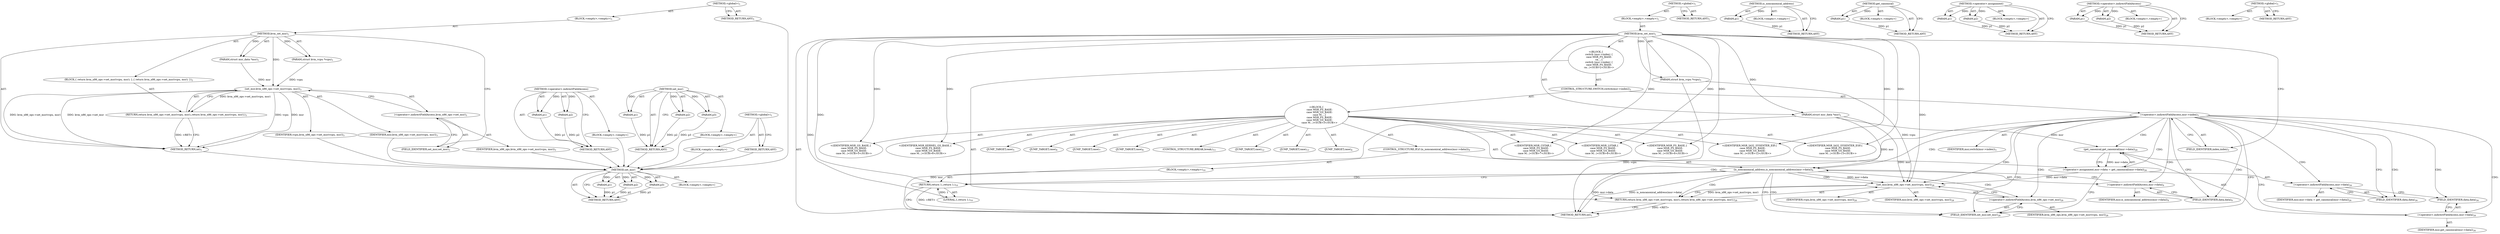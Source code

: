 digraph "&lt;global&gt;" {
vulnerable_6 [label=<(METHOD,&lt;global&gt;)<SUB>1</SUB>>];
vulnerable_7 [label=<(BLOCK,&lt;empty&gt;,&lt;empty&gt;)<SUB>1</SUB>>];
vulnerable_8 [label=<(METHOD,kvm_set_msr)<SUB>1</SUB>>];
vulnerable_9 [label=<(PARAM,struct kvm_vcpu *vcpu)<SUB>1</SUB>>];
vulnerable_10 [label=<(PARAM,struct msr_data *msr)<SUB>1</SUB>>];
vulnerable_11 [label=<(BLOCK,{
 	return kvm_x86_ops-&gt;set_msr(vcpu, msr);
 },{
 	return kvm_x86_ops-&gt;set_msr(vcpu, msr);
 })<SUB>2</SUB>>];
vulnerable_12 [label=<(RETURN,return kvm_x86_ops-&gt;set_msr(vcpu, msr);,return kvm_x86_ops-&gt;set_msr(vcpu, msr);)<SUB>3</SUB>>];
vulnerable_13 [label=<(set_msr,kvm_x86_ops-&gt;set_msr(vcpu, msr))<SUB>3</SUB>>];
vulnerable_14 [label=<(&lt;operator&gt;.indirectFieldAccess,kvm_x86_ops-&gt;set_msr)<SUB>3</SUB>>];
vulnerable_15 [label=<(IDENTIFIER,kvm_x86_ops,kvm_x86_ops-&gt;set_msr(vcpu, msr))<SUB>3</SUB>>];
vulnerable_16 [label=<(FIELD_IDENTIFIER,set_msr,set_msr)<SUB>3</SUB>>];
vulnerable_17 [label=<(IDENTIFIER,vcpu,kvm_x86_ops-&gt;set_msr(vcpu, msr))<SUB>3</SUB>>];
vulnerable_18 [label=<(IDENTIFIER,msr,kvm_x86_ops-&gt;set_msr(vcpu, msr))<SUB>3</SUB>>];
vulnerable_19 [label=<(METHOD_RETURN,int)<SUB>1</SUB>>];
vulnerable_21 [label=<(METHOD_RETURN,ANY)<SUB>1</SUB>>];
vulnerable_46 [label=<(METHOD,&lt;operator&gt;.indirectFieldAccess)>];
vulnerable_47 [label=<(PARAM,p1)>];
vulnerable_48 [label=<(PARAM,p2)>];
vulnerable_49 [label=<(BLOCK,&lt;empty&gt;,&lt;empty&gt;)>];
vulnerable_50 [label=<(METHOD_RETURN,ANY)>];
vulnerable_40 [label=<(METHOD,set_msr)>];
vulnerable_41 [label=<(PARAM,p1)>];
vulnerable_42 [label=<(PARAM,p2)>];
vulnerable_43 [label=<(PARAM,p3)>];
vulnerable_44 [label=<(BLOCK,&lt;empty&gt;,&lt;empty&gt;)>];
vulnerable_45 [label=<(METHOD_RETURN,ANY)>];
vulnerable_34 [label=<(METHOD,&lt;global&gt;)<SUB>1</SUB>>];
vulnerable_35 [label=<(BLOCK,&lt;empty&gt;,&lt;empty&gt;)>];
vulnerable_36 [label=<(METHOD_RETURN,ANY)>];
fixed_94 [label=<(METHOD,set_msr)>];
fixed_95 [label=<(PARAM,p1)>];
fixed_96 [label=<(PARAM,p2)>];
fixed_97 [label=<(PARAM,p3)>];
fixed_98 [label=<(BLOCK,&lt;empty&gt;,&lt;empty&gt;)>];
fixed_99 [label=<(METHOD_RETURN,ANY)>];
fixed_6 [label=<(METHOD,&lt;global&gt;)<SUB>1</SUB>>];
fixed_7 [label=<(BLOCK,&lt;empty&gt;,&lt;empty&gt;)<SUB>1</SUB>>];
fixed_8 [label=<(METHOD,kvm_set_msr)<SUB>1</SUB>>];
fixed_9 [label=<(PARAM,struct kvm_vcpu *vcpu)<SUB>1</SUB>>];
fixed_10 [label=<(PARAM,struct msr_data *msr)<SUB>1</SUB>>];
fixed_11 [label="<(BLOCK,{
	switch (msr-&gt;index) {
	case MSR_FS_BASE:
	ca...,{
	switch (msr-&gt;index) {
	case MSR_FS_BASE:
	ca...)<SUB>2</SUB>>"];
fixed_12 [label=<(CONTROL_STRUCTURE,SWITCH,switch(msr-&gt;index))<SUB>3</SUB>>];
fixed_13 [label=<(&lt;operator&gt;.indirectFieldAccess,msr-&gt;index)<SUB>3</SUB>>];
fixed_14 [label=<(IDENTIFIER,msr,switch(msr-&gt;index))<SUB>3</SUB>>];
fixed_15 [label=<(FIELD_IDENTIFIER,index,index)<SUB>3</SUB>>];
fixed_16 [label="<(BLOCK,{
	case MSR_FS_BASE:
	case MSR_GS_BASE:
	case M...,{
	case MSR_FS_BASE:
	case MSR_GS_BASE:
	case M...)<SUB>3</SUB>>"];
fixed_17 [label=<(JUMP_TARGET,case)<SUB>4</SUB>>];
fixed_18 [label="<(IDENTIFIER,MSR_FS_BASE,{
	case MSR_FS_BASE:
	case MSR_GS_BASE:
	case M...)<SUB>4</SUB>>"];
fixed_19 [label=<(JUMP_TARGET,case)<SUB>5</SUB>>];
fixed_20 [label="<(IDENTIFIER,MSR_GS_BASE,{
	case MSR_FS_BASE:
	case MSR_GS_BASE:
	case M...)<SUB>5</SUB>>"];
fixed_21 [label=<(JUMP_TARGET,case)<SUB>6</SUB>>];
fixed_22 [label="<(IDENTIFIER,MSR_KERNEL_GS_BASE,{
	case MSR_FS_BASE:
	case MSR_GS_BASE:
	case M...)<SUB>6</SUB>>"];
fixed_23 [label=<(JUMP_TARGET,case)<SUB>7</SUB>>];
fixed_24 [label="<(IDENTIFIER,MSR_CSTAR,{
	case MSR_FS_BASE:
	case MSR_GS_BASE:
	case M...)<SUB>7</SUB>>"];
fixed_25 [label=<(JUMP_TARGET,case)<SUB>8</SUB>>];
fixed_26 [label="<(IDENTIFIER,MSR_LSTAR,{
	case MSR_FS_BASE:
	case MSR_GS_BASE:
	case M...)<SUB>8</SUB>>"];
fixed_27 [label=<(CONTROL_STRUCTURE,IF,if (is_noncanonical_address(msr-&gt;data)))<SUB>9</SUB>>];
fixed_28 [label=<(is_noncanonical_address,is_noncanonical_address(msr-&gt;data))<SUB>9</SUB>>];
fixed_29 [label=<(&lt;operator&gt;.indirectFieldAccess,msr-&gt;data)<SUB>9</SUB>>];
fixed_30 [label=<(IDENTIFIER,msr,is_noncanonical_address(msr-&gt;data))<SUB>9</SUB>>];
fixed_31 [label=<(FIELD_IDENTIFIER,data,data)<SUB>9</SUB>>];
fixed_32 [label=<(BLOCK,&lt;empty&gt;,&lt;empty&gt;)<SUB>10</SUB>>];
fixed_33 [label=<(RETURN,return 1;,return 1;)<SUB>10</SUB>>];
fixed_34 [label=<(LITERAL,1,return 1;)<SUB>10</SUB>>];
fixed_35 [label=<(CONTROL_STRUCTURE,BREAK,break;)<SUB>11</SUB>>];
fixed_36 [label=<(JUMP_TARGET,case)<SUB>12</SUB>>];
fixed_37 [label="<(IDENTIFIER,MSR_IA32_SYSENTER_EIP,{
	case MSR_FS_BASE:
	case MSR_GS_BASE:
	case M...)<SUB>12</SUB>>"];
fixed_38 [label=<(JUMP_TARGET,case)<SUB>13</SUB>>];
fixed_39 [label="<(IDENTIFIER,MSR_IA32_SYSENTER_ESP,{
	case MSR_FS_BASE:
	case MSR_GS_BASE:
	case M...)<SUB>13</SUB>>"];
fixed_40 [label=<(&lt;operator&gt;.assignment,msr-&gt;data = get_canonical(msr-&gt;data))<SUB>26</SUB>>];
fixed_41 [label=<(&lt;operator&gt;.indirectFieldAccess,msr-&gt;data)<SUB>26</SUB>>];
fixed_42 [label=<(IDENTIFIER,msr,msr-&gt;data = get_canonical(msr-&gt;data))<SUB>26</SUB>>];
fixed_43 [label=<(FIELD_IDENTIFIER,data,data)<SUB>26</SUB>>];
fixed_44 [label=<(get_canonical,get_canonical(msr-&gt;data))<SUB>26</SUB>>];
fixed_45 [label=<(&lt;operator&gt;.indirectFieldAccess,msr-&gt;data)<SUB>26</SUB>>];
fixed_46 [label=<(IDENTIFIER,msr,get_canonical(msr-&gt;data))<SUB>26</SUB>>];
fixed_47 [label=<(FIELD_IDENTIFIER,data,data)<SUB>26</SUB>>];
fixed_48 [label=<(RETURN,return kvm_x86_ops-&gt;set_msr(vcpu, msr);,return kvm_x86_ops-&gt;set_msr(vcpu, msr);)<SUB>28</SUB>>];
fixed_49 [label=<(set_msr,kvm_x86_ops-&gt;set_msr(vcpu, msr))<SUB>28</SUB>>];
fixed_50 [label=<(&lt;operator&gt;.indirectFieldAccess,kvm_x86_ops-&gt;set_msr)<SUB>28</SUB>>];
fixed_51 [label=<(IDENTIFIER,kvm_x86_ops,kvm_x86_ops-&gt;set_msr(vcpu, msr))<SUB>28</SUB>>];
fixed_52 [label=<(FIELD_IDENTIFIER,set_msr,set_msr)<SUB>28</SUB>>];
fixed_53 [label=<(IDENTIFIER,vcpu,kvm_x86_ops-&gt;set_msr(vcpu, msr))<SUB>28</SUB>>];
fixed_54 [label=<(IDENTIFIER,msr,kvm_x86_ops-&gt;set_msr(vcpu, msr))<SUB>28</SUB>>];
fixed_55 [label=<(METHOD_RETURN,int)<SUB>1</SUB>>];
fixed_57 [label=<(METHOD_RETURN,ANY)<SUB>1</SUB>>];
fixed_81 [label=<(METHOD,is_noncanonical_address)>];
fixed_82 [label=<(PARAM,p1)>];
fixed_83 [label=<(BLOCK,&lt;empty&gt;,&lt;empty&gt;)>];
fixed_84 [label=<(METHOD_RETURN,ANY)>];
fixed_90 [label=<(METHOD,get_canonical)>];
fixed_91 [label=<(PARAM,p1)>];
fixed_92 [label=<(BLOCK,&lt;empty&gt;,&lt;empty&gt;)>];
fixed_93 [label=<(METHOD_RETURN,ANY)>];
fixed_85 [label=<(METHOD,&lt;operator&gt;.assignment)>];
fixed_86 [label=<(PARAM,p1)>];
fixed_87 [label=<(PARAM,p2)>];
fixed_88 [label=<(BLOCK,&lt;empty&gt;,&lt;empty&gt;)>];
fixed_89 [label=<(METHOD_RETURN,ANY)>];
fixed_76 [label=<(METHOD,&lt;operator&gt;.indirectFieldAccess)>];
fixed_77 [label=<(PARAM,p1)>];
fixed_78 [label=<(PARAM,p2)>];
fixed_79 [label=<(BLOCK,&lt;empty&gt;,&lt;empty&gt;)>];
fixed_80 [label=<(METHOD_RETURN,ANY)>];
fixed_70 [label=<(METHOD,&lt;global&gt;)<SUB>1</SUB>>];
fixed_71 [label=<(BLOCK,&lt;empty&gt;,&lt;empty&gt;)>];
fixed_72 [label=<(METHOD_RETURN,ANY)>];
vulnerable_6 -> vulnerable_7  [key=0, label="AST: "];
vulnerable_6 -> vulnerable_21  [key=0, label="AST: "];
vulnerable_6 -> vulnerable_21  [key=1, label="CFG: "];
vulnerable_7 -> vulnerable_8  [key=0, label="AST: "];
vulnerable_8 -> vulnerable_9  [key=0, label="AST: "];
vulnerable_8 -> vulnerable_9  [key=1, label="DDG: "];
vulnerable_8 -> vulnerable_10  [key=0, label="AST: "];
vulnerable_8 -> vulnerable_10  [key=1, label="DDG: "];
vulnerable_8 -> vulnerable_11  [key=0, label="AST: "];
vulnerable_8 -> vulnerable_19  [key=0, label="AST: "];
vulnerable_8 -> vulnerable_16  [key=0, label="CFG: "];
vulnerable_8 -> vulnerable_13  [key=0, label="DDG: "];
vulnerable_9 -> vulnerable_13  [key=0, label="DDG: vcpu"];
vulnerable_10 -> vulnerable_13  [key=0, label="DDG: msr"];
vulnerable_11 -> vulnerable_12  [key=0, label="AST: "];
vulnerable_12 -> vulnerable_13  [key=0, label="AST: "];
vulnerable_12 -> vulnerable_19  [key=0, label="CFG: "];
vulnerable_12 -> vulnerable_19  [key=1, label="DDG: &lt;RET&gt;"];
vulnerable_13 -> vulnerable_14  [key=0, label="AST: "];
vulnerable_13 -> vulnerable_17  [key=0, label="AST: "];
vulnerable_13 -> vulnerable_18  [key=0, label="AST: "];
vulnerable_13 -> vulnerable_12  [key=0, label="CFG: "];
vulnerable_13 -> vulnerable_12  [key=1, label="DDG: kvm_x86_ops-&gt;set_msr(vcpu, msr)"];
vulnerable_13 -> vulnerable_19  [key=0, label="DDG: kvm_x86_ops-&gt;set_msr"];
vulnerable_13 -> vulnerable_19  [key=1, label="DDG: vcpu"];
vulnerable_13 -> vulnerable_19  [key=2, label="DDG: msr"];
vulnerable_13 -> vulnerable_19  [key=3, label="DDG: kvm_x86_ops-&gt;set_msr(vcpu, msr)"];
vulnerable_14 -> vulnerable_15  [key=0, label="AST: "];
vulnerable_14 -> vulnerable_16  [key=0, label="AST: "];
vulnerable_14 -> vulnerable_13  [key=0, label="CFG: "];
vulnerable_15 -> fixed_94  [key=0];
vulnerable_16 -> vulnerable_14  [key=0, label="CFG: "];
vulnerable_17 -> fixed_94  [key=0];
vulnerable_18 -> fixed_94  [key=0];
vulnerable_19 -> fixed_94  [key=0];
vulnerable_21 -> fixed_94  [key=0];
vulnerable_46 -> vulnerable_47  [key=0, label="AST: "];
vulnerable_46 -> vulnerable_47  [key=1, label="DDG: "];
vulnerable_46 -> vulnerable_49  [key=0, label="AST: "];
vulnerable_46 -> vulnerable_48  [key=0, label="AST: "];
vulnerable_46 -> vulnerable_48  [key=1, label="DDG: "];
vulnerable_46 -> vulnerable_50  [key=0, label="AST: "];
vulnerable_46 -> vulnerable_50  [key=1, label="CFG: "];
vulnerable_47 -> vulnerable_50  [key=0, label="DDG: p1"];
vulnerable_48 -> vulnerable_50  [key=0, label="DDG: p2"];
vulnerable_49 -> fixed_94  [key=0];
vulnerable_50 -> fixed_94  [key=0];
vulnerable_40 -> vulnerable_41  [key=0, label="AST: "];
vulnerable_40 -> vulnerable_41  [key=1, label="DDG: "];
vulnerable_40 -> vulnerable_44  [key=0, label="AST: "];
vulnerable_40 -> vulnerable_42  [key=0, label="AST: "];
vulnerable_40 -> vulnerable_42  [key=1, label="DDG: "];
vulnerable_40 -> vulnerable_45  [key=0, label="AST: "];
vulnerable_40 -> vulnerable_45  [key=1, label="CFG: "];
vulnerable_40 -> vulnerable_43  [key=0, label="AST: "];
vulnerable_40 -> vulnerable_43  [key=1, label="DDG: "];
vulnerable_41 -> vulnerable_45  [key=0, label="DDG: p1"];
vulnerable_42 -> vulnerable_45  [key=0, label="DDG: p2"];
vulnerable_43 -> vulnerable_45  [key=0, label="DDG: p3"];
vulnerable_44 -> fixed_94  [key=0];
vulnerable_45 -> fixed_94  [key=0];
vulnerable_34 -> vulnerable_35  [key=0, label="AST: "];
vulnerable_34 -> vulnerable_36  [key=0, label="AST: "];
vulnerable_34 -> vulnerable_36  [key=1, label="CFG: "];
vulnerable_35 -> fixed_94  [key=0];
vulnerable_36 -> fixed_94  [key=0];
fixed_94 -> fixed_95  [key=0, label="AST: "];
fixed_94 -> fixed_95  [key=1, label="DDG: "];
fixed_94 -> fixed_98  [key=0, label="AST: "];
fixed_94 -> fixed_96  [key=0, label="AST: "];
fixed_94 -> fixed_96  [key=1, label="DDG: "];
fixed_94 -> fixed_99  [key=0, label="AST: "];
fixed_94 -> fixed_99  [key=1, label="CFG: "];
fixed_94 -> fixed_97  [key=0, label="AST: "];
fixed_94 -> fixed_97  [key=1, label="DDG: "];
fixed_95 -> fixed_99  [key=0, label="DDG: p1"];
fixed_96 -> fixed_99  [key=0, label="DDG: p2"];
fixed_97 -> fixed_99  [key=0, label="DDG: p3"];
fixed_6 -> fixed_7  [key=0, label="AST: "];
fixed_6 -> fixed_57  [key=0, label="AST: "];
fixed_6 -> fixed_57  [key=1, label="CFG: "];
fixed_7 -> fixed_8  [key=0, label="AST: "];
fixed_8 -> fixed_9  [key=0, label="AST: "];
fixed_8 -> fixed_9  [key=1, label="DDG: "];
fixed_8 -> fixed_10  [key=0, label="AST: "];
fixed_8 -> fixed_10  [key=1, label="DDG: "];
fixed_8 -> fixed_11  [key=0, label="AST: "];
fixed_8 -> fixed_55  [key=0, label="AST: "];
fixed_8 -> fixed_15  [key=0, label="CFG: "];
fixed_8 -> fixed_18  [key=0, label="DDG: "];
fixed_8 -> fixed_20  [key=0, label="DDG: "];
fixed_8 -> fixed_22  [key=0, label="DDG: "];
fixed_8 -> fixed_24  [key=0, label="DDG: "];
fixed_8 -> fixed_26  [key=0, label="DDG: "];
fixed_8 -> fixed_37  [key=0, label="DDG: "];
fixed_8 -> fixed_39  [key=0, label="DDG: "];
fixed_8 -> fixed_49  [key=0, label="DDG: "];
fixed_8 -> fixed_33  [key=0, label="DDG: "];
fixed_8 -> fixed_34  [key=0, label="DDG: "];
fixed_9 -> fixed_55  [key=0, label="DDG: vcpu"];
fixed_9 -> fixed_49  [key=0, label="DDG: vcpu"];
fixed_10 -> fixed_55  [key=0, label="DDG: msr"];
fixed_10 -> fixed_49  [key=0, label="DDG: msr"];
fixed_10 -> fixed_28  [key=0, label="DDG: msr"];
fixed_10 -> fixed_44  [key=0, label="DDG: msr"];
fixed_11 -> fixed_12  [key=0, label="AST: "];
fixed_11 -> fixed_48  [key=0, label="AST: "];
fixed_12 -> fixed_13  [key=0, label="AST: "];
fixed_12 -> fixed_16  [key=0, label="AST: "];
fixed_13 -> fixed_14  [key=0, label="AST: "];
fixed_13 -> fixed_15  [key=0, label="AST: "];
fixed_13 -> fixed_31  [key=0, label="CFG: "];
fixed_13 -> fixed_31  [key=1, label="CDG: "];
fixed_13 -> fixed_43  [key=0, label="CFG: "];
fixed_13 -> fixed_43  [key=1, label="CDG: "];
fixed_13 -> fixed_52  [key=0, label="CFG: "];
fixed_13 -> fixed_52  [key=1, label="CDG: "];
fixed_13 -> fixed_47  [key=0, label="CDG: "];
fixed_13 -> fixed_48  [key=0, label="CDG: "];
fixed_13 -> fixed_49  [key=0, label="CDG: "];
fixed_13 -> fixed_28  [key=0, label="CDG: "];
fixed_13 -> fixed_41  [key=0, label="CDG: "];
fixed_13 -> fixed_45  [key=0, label="CDG: "];
fixed_13 -> fixed_40  [key=0, label="CDG: "];
fixed_13 -> fixed_29  [key=0, label="CDG: "];
fixed_13 -> fixed_50  [key=0, label="CDG: "];
fixed_13 -> fixed_44  [key=0, label="CDG: "];
fixed_15 -> fixed_13  [key=0, label="CFG: "];
fixed_16 -> fixed_17  [key=0, label="AST: "];
fixed_16 -> fixed_18  [key=0, label="AST: "];
fixed_16 -> fixed_19  [key=0, label="AST: "];
fixed_16 -> fixed_20  [key=0, label="AST: "];
fixed_16 -> fixed_21  [key=0, label="AST: "];
fixed_16 -> fixed_22  [key=0, label="AST: "];
fixed_16 -> fixed_23  [key=0, label="AST: "];
fixed_16 -> fixed_24  [key=0, label="AST: "];
fixed_16 -> fixed_25  [key=0, label="AST: "];
fixed_16 -> fixed_26  [key=0, label="AST: "];
fixed_16 -> fixed_27  [key=0, label="AST: "];
fixed_16 -> fixed_35  [key=0, label="AST: "];
fixed_16 -> fixed_36  [key=0, label="AST: "];
fixed_16 -> fixed_37  [key=0, label="AST: "];
fixed_16 -> fixed_38  [key=0, label="AST: "];
fixed_16 -> fixed_39  [key=0, label="AST: "];
fixed_16 -> fixed_40  [key=0, label="AST: "];
fixed_27 -> fixed_28  [key=0, label="AST: "];
fixed_27 -> fixed_32  [key=0, label="AST: "];
fixed_28 -> fixed_29  [key=0, label="AST: "];
fixed_28 -> fixed_33  [key=0, label="CFG: "];
fixed_28 -> fixed_33  [key=1, label="CDG: "];
fixed_28 -> fixed_52  [key=0, label="CFG: "];
fixed_28 -> fixed_52  [key=1, label="CDG: "];
fixed_28 -> fixed_55  [key=0, label="DDG: msr-&gt;data"];
fixed_28 -> fixed_55  [key=1, label="DDG: is_noncanonical_address(msr-&gt;data)"];
fixed_28 -> fixed_49  [key=0, label="DDG: msr-&gt;data"];
fixed_28 -> fixed_49  [key=1, label="CDG: "];
fixed_28 -> fixed_48  [key=0, label="CDG: "];
fixed_28 -> fixed_50  [key=0, label="CDG: "];
fixed_29 -> fixed_30  [key=0, label="AST: "];
fixed_29 -> fixed_31  [key=0, label="AST: "];
fixed_29 -> fixed_28  [key=0, label="CFG: "];
fixed_31 -> fixed_29  [key=0, label="CFG: "];
fixed_32 -> fixed_33  [key=0, label="AST: "];
fixed_33 -> fixed_34  [key=0, label="AST: "];
fixed_33 -> fixed_55  [key=0, label="CFG: "];
fixed_33 -> fixed_55  [key=1, label="DDG: &lt;RET&gt;"];
fixed_34 -> fixed_33  [key=0, label="DDG: 1"];
fixed_40 -> fixed_41  [key=0, label="AST: "];
fixed_40 -> fixed_44  [key=0, label="AST: "];
fixed_40 -> fixed_52  [key=0, label="CFG: "];
fixed_40 -> fixed_49  [key=0, label="DDG: msr-&gt;data"];
fixed_41 -> fixed_42  [key=0, label="AST: "];
fixed_41 -> fixed_43  [key=0, label="AST: "];
fixed_41 -> fixed_47  [key=0, label="CFG: "];
fixed_43 -> fixed_41  [key=0, label="CFG: "];
fixed_44 -> fixed_45  [key=0, label="AST: "];
fixed_44 -> fixed_40  [key=0, label="CFG: "];
fixed_44 -> fixed_40  [key=1, label="DDG: msr-&gt;data"];
fixed_45 -> fixed_46  [key=0, label="AST: "];
fixed_45 -> fixed_47  [key=0, label="AST: "];
fixed_45 -> fixed_44  [key=0, label="CFG: "];
fixed_47 -> fixed_45  [key=0, label="CFG: "];
fixed_48 -> fixed_49  [key=0, label="AST: "];
fixed_48 -> fixed_55  [key=0, label="CFG: "];
fixed_48 -> fixed_55  [key=1, label="DDG: &lt;RET&gt;"];
fixed_49 -> fixed_50  [key=0, label="AST: "];
fixed_49 -> fixed_53  [key=0, label="AST: "];
fixed_49 -> fixed_54  [key=0, label="AST: "];
fixed_49 -> fixed_48  [key=0, label="CFG: "];
fixed_49 -> fixed_48  [key=1, label="DDG: kvm_x86_ops-&gt;set_msr(vcpu, msr)"];
fixed_50 -> fixed_51  [key=0, label="AST: "];
fixed_50 -> fixed_52  [key=0, label="AST: "];
fixed_50 -> fixed_49  [key=0, label="CFG: "];
fixed_52 -> fixed_50  [key=0, label="CFG: "];
fixed_81 -> fixed_82  [key=0, label="AST: "];
fixed_81 -> fixed_82  [key=1, label="DDG: "];
fixed_81 -> fixed_83  [key=0, label="AST: "];
fixed_81 -> fixed_84  [key=0, label="AST: "];
fixed_81 -> fixed_84  [key=1, label="CFG: "];
fixed_82 -> fixed_84  [key=0, label="DDG: p1"];
fixed_90 -> fixed_91  [key=0, label="AST: "];
fixed_90 -> fixed_91  [key=1, label="DDG: "];
fixed_90 -> fixed_92  [key=0, label="AST: "];
fixed_90 -> fixed_93  [key=0, label="AST: "];
fixed_90 -> fixed_93  [key=1, label="CFG: "];
fixed_91 -> fixed_93  [key=0, label="DDG: p1"];
fixed_85 -> fixed_86  [key=0, label="AST: "];
fixed_85 -> fixed_86  [key=1, label="DDG: "];
fixed_85 -> fixed_88  [key=0, label="AST: "];
fixed_85 -> fixed_87  [key=0, label="AST: "];
fixed_85 -> fixed_87  [key=1, label="DDG: "];
fixed_85 -> fixed_89  [key=0, label="AST: "];
fixed_85 -> fixed_89  [key=1, label="CFG: "];
fixed_86 -> fixed_89  [key=0, label="DDG: p1"];
fixed_87 -> fixed_89  [key=0, label="DDG: p2"];
fixed_76 -> fixed_77  [key=0, label="AST: "];
fixed_76 -> fixed_77  [key=1, label="DDG: "];
fixed_76 -> fixed_79  [key=0, label="AST: "];
fixed_76 -> fixed_78  [key=0, label="AST: "];
fixed_76 -> fixed_78  [key=1, label="DDG: "];
fixed_76 -> fixed_80  [key=0, label="AST: "];
fixed_76 -> fixed_80  [key=1, label="CFG: "];
fixed_77 -> fixed_80  [key=0, label="DDG: p1"];
fixed_78 -> fixed_80  [key=0, label="DDG: p2"];
fixed_70 -> fixed_71  [key=0, label="AST: "];
fixed_70 -> fixed_72  [key=0, label="AST: "];
fixed_70 -> fixed_72  [key=1, label="CFG: "];
}

